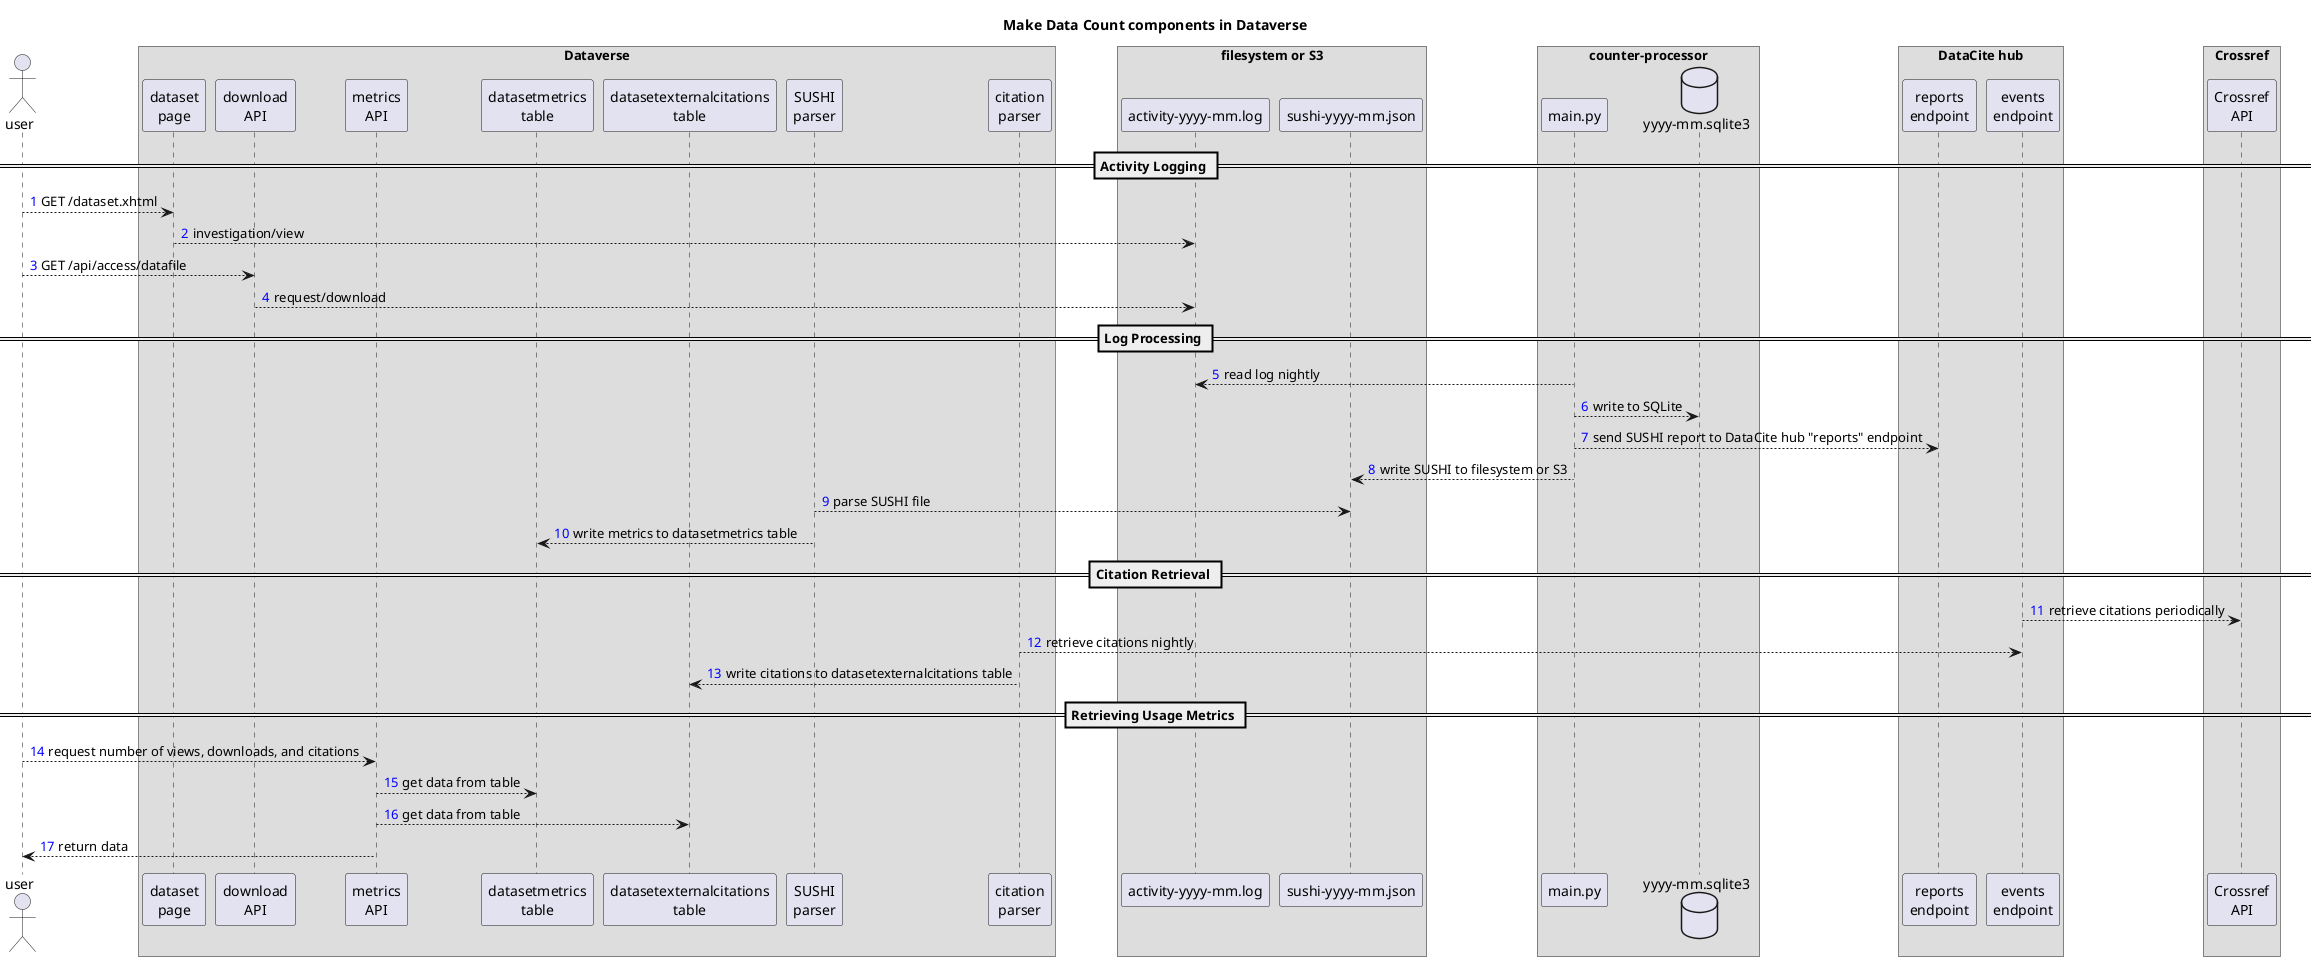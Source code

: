 @startuml

skinparam BoxPadding 30

title Make Data Count components in Dataverse
autonumber "<font color=blue>"

actor user
box "Dataverse" #DDD
  participant datasetPage as "dataset\npage"
  participant downloadApi as "download\nAPI"
  participant metricsApi as "metrics\nAPI"
  participant datasetMetrics as "datasetmetrics\ntable"
  participant datasetExternalCitations as "datasetexternalcitations\ntable"
  participant sushiParser as "SUSHI\nparser"
  participant citationParser as "citation\nparser"
end box

box "filesystem or S3" #DDD
  participant log as "activity-yyyy-mm.log"
  participant sushi as "sushi-yyyy-mm.json"
endbox

box "counter-processor" #DDD
  participant main.py
  database sqlite as "yyyy-mm.sqlite3"
end box

box "DataCite hub" #DDD
  participant reports as "reports\nendpoint"
  participant events as "events\nendpoint"
end box

box "Crossref" #DDD
  participant crossrefApi as "Crossref\nAPI"
end box

== Activity Logging ==
user --> datasetPage : GET /dataset.xhtml
datasetPage --> log : investigation/view
user --> downloadApi : GET /api/access/datafile
downloadApi --> log : request/download

== Log Processing ==

main.py --> log : read log nightly
main.py --> sqlite : write to SQLite
main.py --> reports : send SUSHI report to DataCite hub "reports" endpoint
main.py --> sushi : write SUSHI to filesystem or S3
sushiParser --> sushi : parse SUSHI file
sushiParser --> datasetMetrics : write metrics to datasetmetrics table

== Citation Retrieval ==

events --> crossrefApi : retrieve citations periodically 
citationParser --> events : retrieve citations nightly
citationParser --> datasetExternalCitations : write citations to datasetexternalcitations table

== Retrieving Usage Metrics ==

user --> metricsApi: request number of views, downloads, and citations
metricsApi --> datasetMetrics: get data from table
metricsApi --> datasetExternalCitations: get data from table
metricsApi --> user: return data

@enduml
